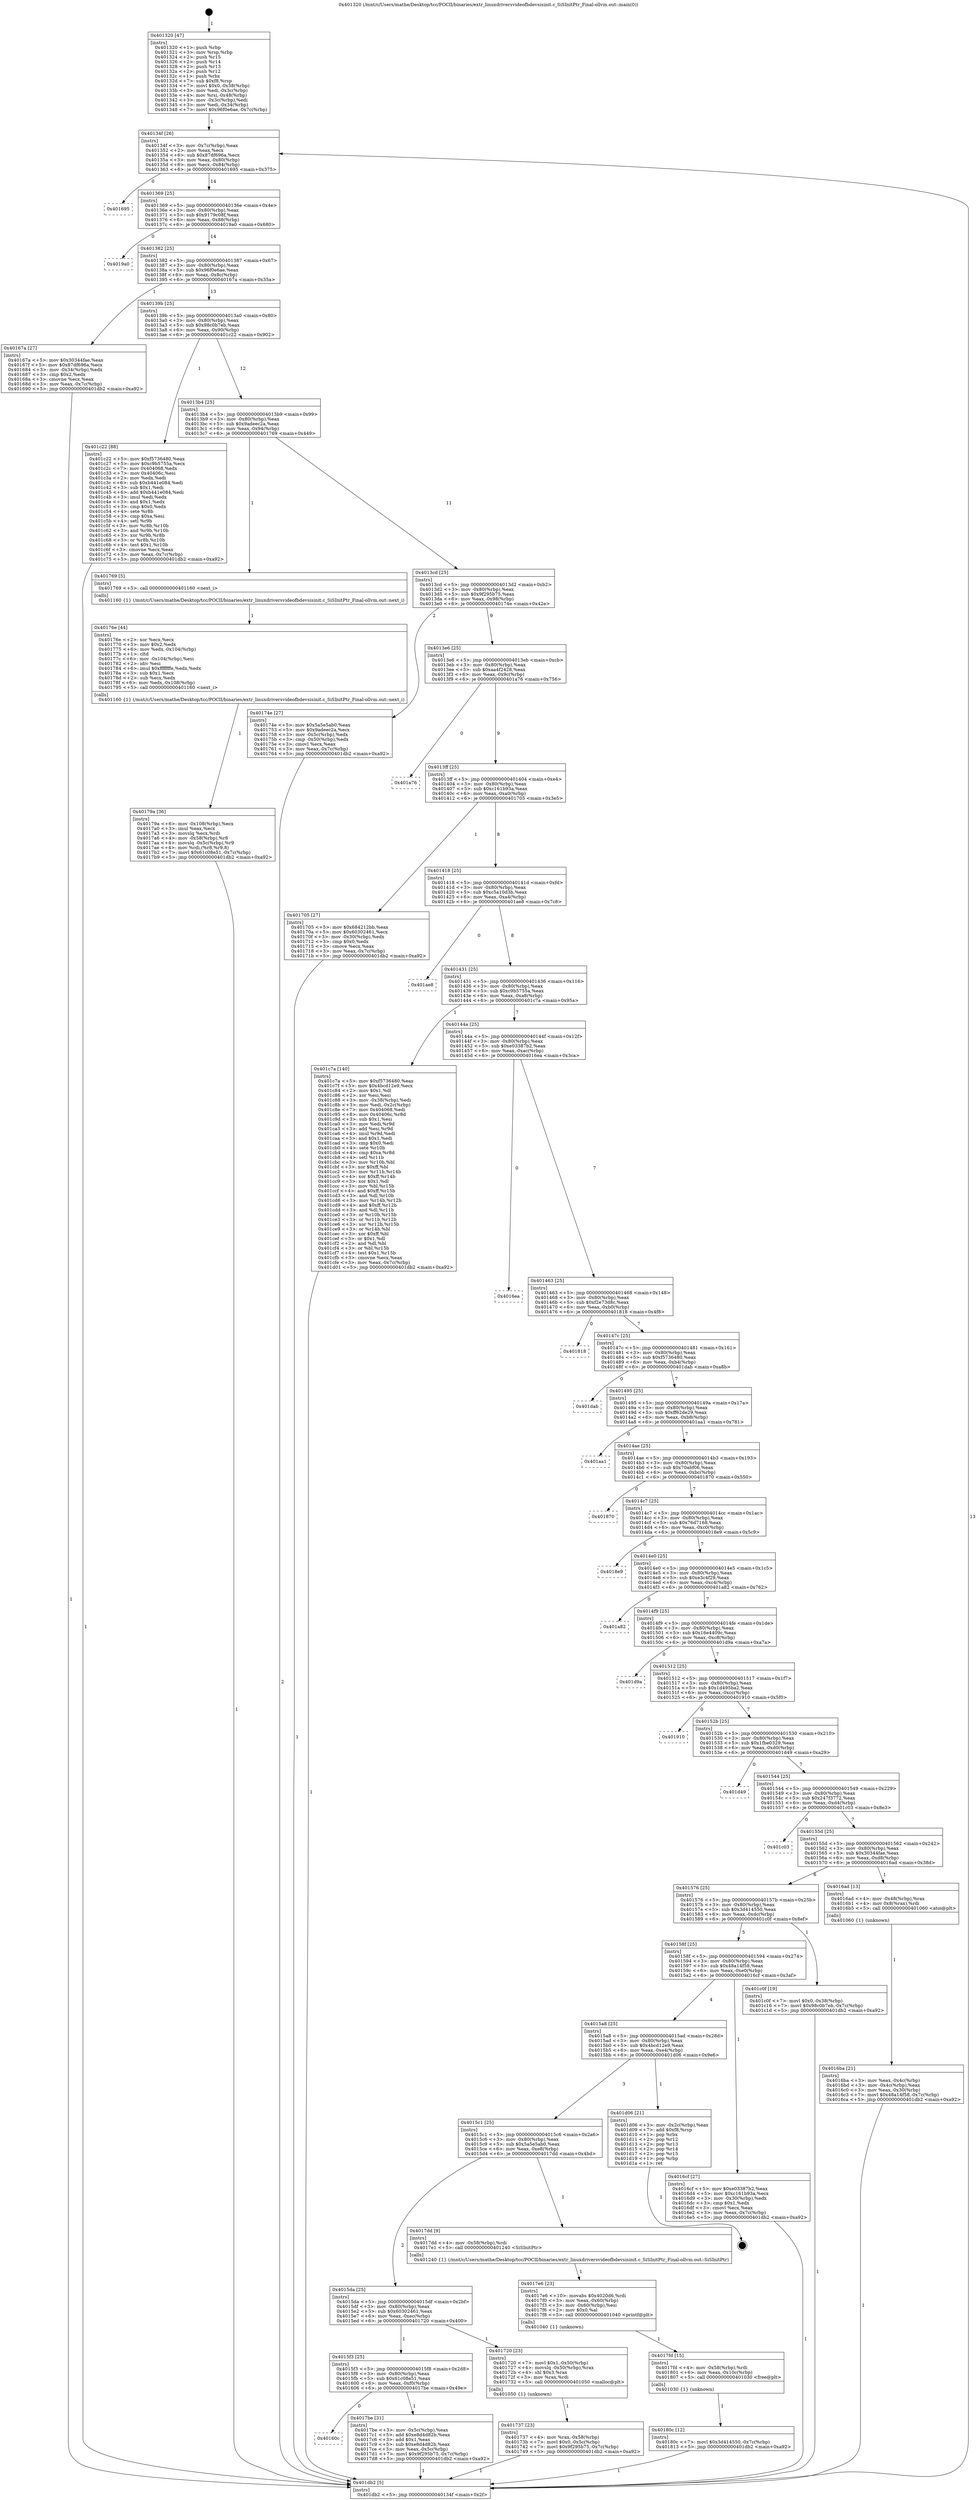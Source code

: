 digraph "0x401320" {
  label = "0x401320 (/mnt/c/Users/mathe/Desktop/tcc/POCII/binaries/extr_linuxdriversvideofbdevsisinit.c_SiSInitPtr_Final-ollvm.out::main(0))"
  labelloc = "t"
  node[shape=record]

  Entry [label="",width=0.3,height=0.3,shape=circle,fillcolor=black,style=filled]
  "0x40134f" [label="{
     0x40134f [26]\l
     | [instrs]\l
     &nbsp;&nbsp;0x40134f \<+3\>: mov -0x7c(%rbp),%eax\l
     &nbsp;&nbsp;0x401352 \<+2\>: mov %eax,%ecx\l
     &nbsp;&nbsp;0x401354 \<+6\>: sub $0x87df696a,%ecx\l
     &nbsp;&nbsp;0x40135a \<+3\>: mov %eax,-0x80(%rbp)\l
     &nbsp;&nbsp;0x40135d \<+6\>: mov %ecx,-0x84(%rbp)\l
     &nbsp;&nbsp;0x401363 \<+6\>: je 0000000000401695 \<main+0x375\>\l
  }"]
  "0x401695" [label="{
     0x401695\l
  }", style=dashed]
  "0x401369" [label="{
     0x401369 [25]\l
     | [instrs]\l
     &nbsp;&nbsp;0x401369 \<+5\>: jmp 000000000040136e \<main+0x4e\>\l
     &nbsp;&nbsp;0x40136e \<+3\>: mov -0x80(%rbp),%eax\l
     &nbsp;&nbsp;0x401371 \<+5\>: sub $0x9179c08f,%eax\l
     &nbsp;&nbsp;0x401376 \<+6\>: mov %eax,-0x88(%rbp)\l
     &nbsp;&nbsp;0x40137c \<+6\>: je 00000000004019a0 \<main+0x680\>\l
  }"]
  Exit [label="",width=0.3,height=0.3,shape=circle,fillcolor=black,style=filled,peripheries=2]
  "0x4019a0" [label="{
     0x4019a0\l
  }", style=dashed]
  "0x401382" [label="{
     0x401382 [25]\l
     | [instrs]\l
     &nbsp;&nbsp;0x401382 \<+5\>: jmp 0000000000401387 \<main+0x67\>\l
     &nbsp;&nbsp;0x401387 \<+3\>: mov -0x80(%rbp),%eax\l
     &nbsp;&nbsp;0x40138a \<+5\>: sub $0x96f0e6ae,%eax\l
     &nbsp;&nbsp;0x40138f \<+6\>: mov %eax,-0x8c(%rbp)\l
     &nbsp;&nbsp;0x401395 \<+6\>: je 000000000040167a \<main+0x35a\>\l
  }"]
  "0x40180c" [label="{
     0x40180c [12]\l
     | [instrs]\l
     &nbsp;&nbsp;0x40180c \<+7\>: movl $0x3d414550,-0x7c(%rbp)\l
     &nbsp;&nbsp;0x401813 \<+5\>: jmp 0000000000401db2 \<main+0xa92\>\l
  }"]
  "0x40167a" [label="{
     0x40167a [27]\l
     | [instrs]\l
     &nbsp;&nbsp;0x40167a \<+5\>: mov $0x30344fae,%eax\l
     &nbsp;&nbsp;0x40167f \<+5\>: mov $0x87df696a,%ecx\l
     &nbsp;&nbsp;0x401684 \<+3\>: mov -0x34(%rbp),%edx\l
     &nbsp;&nbsp;0x401687 \<+3\>: cmp $0x2,%edx\l
     &nbsp;&nbsp;0x40168a \<+3\>: cmovne %ecx,%eax\l
     &nbsp;&nbsp;0x40168d \<+3\>: mov %eax,-0x7c(%rbp)\l
     &nbsp;&nbsp;0x401690 \<+5\>: jmp 0000000000401db2 \<main+0xa92\>\l
  }"]
  "0x40139b" [label="{
     0x40139b [25]\l
     | [instrs]\l
     &nbsp;&nbsp;0x40139b \<+5\>: jmp 00000000004013a0 \<main+0x80\>\l
     &nbsp;&nbsp;0x4013a0 \<+3\>: mov -0x80(%rbp),%eax\l
     &nbsp;&nbsp;0x4013a3 \<+5\>: sub $0x98c0b7eb,%eax\l
     &nbsp;&nbsp;0x4013a8 \<+6\>: mov %eax,-0x90(%rbp)\l
     &nbsp;&nbsp;0x4013ae \<+6\>: je 0000000000401c22 \<main+0x902\>\l
  }"]
  "0x401db2" [label="{
     0x401db2 [5]\l
     | [instrs]\l
     &nbsp;&nbsp;0x401db2 \<+5\>: jmp 000000000040134f \<main+0x2f\>\l
  }"]
  "0x401320" [label="{
     0x401320 [47]\l
     | [instrs]\l
     &nbsp;&nbsp;0x401320 \<+1\>: push %rbp\l
     &nbsp;&nbsp;0x401321 \<+3\>: mov %rsp,%rbp\l
     &nbsp;&nbsp;0x401324 \<+2\>: push %r15\l
     &nbsp;&nbsp;0x401326 \<+2\>: push %r14\l
     &nbsp;&nbsp;0x401328 \<+2\>: push %r13\l
     &nbsp;&nbsp;0x40132a \<+2\>: push %r12\l
     &nbsp;&nbsp;0x40132c \<+1\>: push %rbx\l
     &nbsp;&nbsp;0x40132d \<+7\>: sub $0xf8,%rsp\l
     &nbsp;&nbsp;0x401334 \<+7\>: movl $0x0,-0x38(%rbp)\l
     &nbsp;&nbsp;0x40133b \<+3\>: mov %edi,-0x3c(%rbp)\l
     &nbsp;&nbsp;0x40133e \<+4\>: mov %rsi,-0x48(%rbp)\l
     &nbsp;&nbsp;0x401342 \<+3\>: mov -0x3c(%rbp),%edi\l
     &nbsp;&nbsp;0x401345 \<+3\>: mov %edi,-0x34(%rbp)\l
     &nbsp;&nbsp;0x401348 \<+7\>: movl $0x96f0e6ae,-0x7c(%rbp)\l
  }"]
  "0x4017fd" [label="{
     0x4017fd [15]\l
     | [instrs]\l
     &nbsp;&nbsp;0x4017fd \<+4\>: mov -0x58(%rbp),%rdi\l
     &nbsp;&nbsp;0x401801 \<+6\>: mov %eax,-0x10c(%rbp)\l
     &nbsp;&nbsp;0x401807 \<+5\>: call 0000000000401030 \<free@plt\>\l
     | [calls]\l
     &nbsp;&nbsp;0x401030 \{1\} (unknown)\l
  }"]
  "0x401c22" [label="{
     0x401c22 [88]\l
     | [instrs]\l
     &nbsp;&nbsp;0x401c22 \<+5\>: mov $0xf5736480,%eax\l
     &nbsp;&nbsp;0x401c27 \<+5\>: mov $0xc9b5755a,%ecx\l
     &nbsp;&nbsp;0x401c2c \<+7\>: mov 0x404068,%edx\l
     &nbsp;&nbsp;0x401c33 \<+7\>: mov 0x40406c,%esi\l
     &nbsp;&nbsp;0x401c3a \<+2\>: mov %edx,%edi\l
     &nbsp;&nbsp;0x401c3c \<+6\>: sub $0xb441e084,%edi\l
     &nbsp;&nbsp;0x401c42 \<+3\>: sub $0x1,%edi\l
     &nbsp;&nbsp;0x401c45 \<+6\>: add $0xb441e084,%edi\l
     &nbsp;&nbsp;0x401c4b \<+3\>: imul %edi,%edx\l
     &nbsp;&nbsp;0x401c4e \<+3\>: and $0x1,%edx\l
     &nbsp;&nbsp;0x401c51 \<+3\>: cmp $0x0,%edx\l
     &nbsp;&nbsp;0x401c54 \<+4\>: sete %r8b\l
     &nbsp;&nbsp;0x401c58 \<+3\>: cmp $0xa,%esi\l
     &nbsp;&nbsp;0x401c5b \<+4\>: setl %r9b\l
     &nbsp;&nbsp;0x401c5f \<+3\>: mov %r8b,%r10b\l
     &nbsp;&nbsp;0x401c62 \<+3\>: and %r9b,%r10b\l
     &nbsp;&nbsp;0x401c65 \<+3\>: xor %r9b,%r8b\l
     &nbsp;&nbsp;0x401c68 \<+3\>: or %r8b,%r10b\l
     &nbsp;&nbsp;0x401c6b \<+4\>: test $0x1,%r10b\l
     &nbsp;&nbsp;0x401c6f \<+3\>: cmovne %ecx,%eax\l
     &nbsp;&nbsp;0x401c72 \<+3\>: mov %eax,-0x7c(%rbp)\l
     &nbsp;&nbsp;0x401c75 \<+5\>: jmp 0000000000401db2 \<main+0xa92\>\l
  }"]
  "0x4013b4" [label="{
     0x4013b4 [25]\l
     | [instrs]\l
     &nbsp;&nbsp;0x4013b4 \<+5\>: jmp 00000000004013b9 \<main+0x99\>\l
     &nbsp;&nbsp;0x4013b9 \<+3\>: mov -0x80(%rbp),%eax\l
     &nbsp;&nbsp;0x4013bc \<+5\>: sub $0x9adeec2a,%eax\l
     &nbsp;&nbsp;0x4013c1 \<+6\>: mov %eax,-0x94(%rbp)\l
     &nbsp;&nbsp;0x4013c7 \<+6\>: je 0000000000401769 \<main+0x449\>\l
  }"]
  "0x4017e6" [label="{
     0x4017e6 [23]\l
     | [instrs]\l
     &nbsp;&nbsp;0x4017e6 \<+10\>: movabs $0x4020d6,%rdi\l
     &nbsp;&nbsp;0x4017f0 \<+3\>: mov %eax,-0x60(%rbp)\l
     &nbsp;&nbsp;0x4017f3 \<+3\>: mov -0x60(%rbp),%esi\l
     &nbsp;&nbsp;0x4017f6 \<+2\>: mov $0x0,%al\l
     &nbsp;&nbsp;0x4017f8 \<+5\>: call 0000000000401040 \<printf@plt\>\l
     | [calls]\l
     &nbsp;&nbsp;0x401040 \{1\} (unknown)\l
  }"]
  "0x401769" [label="{
     0x401769 [5]\l
     | [instrs]\l
     &nbsp;&nbsp;0x401769 \<+5\>: call 0000000000401160 \<next_i\>\l
     | [calls]\l
     &nbsp;&nbsp;0x401160 \{1\} (/mnt/c/Users/mathe/Desktop/tcc/POCII/binaries/extr_linuxdriversvideofbdevsisinit.c_SiSInitPtr_Final-ollvm.out::next_i)\l
  }"]
  "0x4013cd" [label="{
     0x4013cd [25]\l
     | [instrs]\l
     &nbsp;&nbsp;0x4013cd \<+5\>: jmp 00000000004013d2 \<main+0xb2\>\l
     &nbsp;&nbsp;0x4013d2 \<+3\>: mov -0x80(%rbp),%eax\l
     &nbsp;&nbsp;0x4013d5 \<+5\>: sub $0x9f295b75,%eax\l
     &nbsp;&nbsp;0x4013da \<+6\>: mov %eax,-0x98(%rbp)\l
     &nbsp;&nbsp;0x4013e0 \<+6\>: je 000000000040174e \<main+0x42e\>\l
  }"]
  "0x40160c" [label="{
     0x40160c\l
  }", style=dashed]
  "0x40174e" [label="{
     0x40174e [27]\l
     | [instrs]\l
     &nbsp;&nbsp;0x40174e \<+5\>: mov $0x5a5e5ab0,%eax\l
     &nbsp;&nbsp;0x401753 \<+5\>: mov $0x9adeec2a,%ecx\l
     &nbsp;&nbsp;0x401758 \<+3\>: mov -0x5c(%rbp),%edx\l
     &nbsp;&nbsp;0x40175b \<+3\>: cmp -0x50(%rbp),%edx\l
     &nbsp;&nbsp;0x40175e \<+3\>: cmovl %ecx,%eax\l
     &nbsp;&nbsp;0x401761 \<+3\>: mov %eax,-0x7c(%rbp)\l
     &nbsp;&nbsp;0x401764 \<+5\>: jmp 0000000000401db2 \<main+0xa92\>\l
  }"]
  "0x4013e6" [label="{
     0x4013e6 [25]\l
     | [instrs]\l
     &nbsp;&nbsp;0x4013e6 \<+5\>: jmp 00000000004013eb \<main+0xcb\>\l
     &nbsp;&nbsp;0x4013eb \<+3\>: mov -0x80(%rbp),%eax\l
     &nbsp;&nbsp;0x4013ee \<+5\>: sub $0xaa4f2428,%eax\l
     &nbsp;&nbsp;0x4013f3 \<+6\>: mov %eax,-0x9c(%rbp)\l
     &nbsp;&nbsp;0x4013f9 \<+6\>: je 0000000000401a76 \<main+0x756\>\l
  }"]
  "0x4017be" [label="{
     0x4017be [31]\l
     | [instrs]\l
     &nbsp;&nbsp;0x4017be \<+3\>: mov -0x5c(%rbp),%eax\l
     &nbsp;&nbsp;0x4017c1 \<+5\>: add $0xe8d4d82b,%eax\l
     &nbsp;&nbsp;0x4017c6 \<+3\>: add $0x1,%eax\l
     &nbsp;&nbsp;0x4017c9 \<+5\>: sub $0xe8d4d82b,%eax\l
     &nbsp;&nbsp;0x4017ce \<+3\>: mov %eax,-0x5c(%rbp)\l
     &nbsp;&nbsp;0x4017d1 \<+7\>: movl $0x9f295b75,-0x7c(%rbp)\l
     &nbsp;&nbsp;0x4017d8 \<+5\>: jmp 0000000000401db2 \<main+0xa92\>\l
  }"]
  "0x401a76" [label="{
     0x401a76\l
  }", style=dashed]
  "0x4013ff" [label="{
     0x4013ff [25]\l
     | [instrs]\l
     &nbsp;&nbsp;0x4013ff \<+5\>: jmp 0000000000401404 \<main+0xe4\>\l
     &nbsp;&nbsp;0x401404 \<+3\>: mov -0x80(%rbp),%eax\l
     &nbsp;&nbsp;0x401407 \<+5\>: sub $0xc161b93a,%eax\l
     &nbsp;&nbsp;0x40140c \<+6\>: mov %eax,-0xa0(%rbp)\l
     &nbsp;&nbsp;0x401412 \<+6\>: je 0000000000401705 \<main+0x3e5\>\l
  }"]
  "0x40179a" [label="{
     0x40179a [36]\l
     | [instrs]\l
     &nbsp;&nbsp;0x40179a \<+6\>: mov -0x108(%rbp),%ecx\l
     &nbsp;&nbsp;0x4017a0 \<+3\>: imul %eax,%ecx\l
     &nbsp;&nbsp;0x4017a3 \<+3\>: movslq %ecx,%rdi\l
     &nbsp;&nbsp;0x4017a6 \<+4\>: mov -0x58(%rbp),%r8\l
     &nbsp;&nbsp;0x4017aa \<+4\>: movslq -0x5c(%rbp),%r9\l
     &nbsp;&nbsp;0x4017ae \<+4\>: mov %rdi,(%r8,%r9,8)\l
     &nbsp;&nbsp;0x4017b2 \<+7\>: movl $0x61c08e51,-0x7c(%rbp)\l
     &nbsp;&nbsp;0x4017b9 \<+5\>: jmp 0000000000401db2 \<main+0xa92\>\l
  }"]
  "0x401705" [label="{
     0x401705 [27]\l
     | [instrs]\l
     &nbsp;&nbsp;0x401705 \<+5\>: mov $0x684212bb,%eax\l
     &nbsp;&nbsp;0x40170a \<+5\>: mov $0x60302461,%ecx\l
     &nbsp;&nbsp;0x40170f \<+3\>: mov -0x30(%rbp),%edx\l
     &nbsp;&nbsp;0x401712 \<+3\>: cmp $0x0,%edx\l
     &nbsp;&nbsp;0x401715 \<+3\>: cmove %ecx,%eax\l
     &nbsp;&nbsp;0x401718 \<+3\>: mov %eax,-0x7c(%rbp)\l
     &nbsp;&nbsp;0x40171b \<+5\>: jmp 0000000000401db2 \<main+0xa92\>\l
  }"]
  "0x401418" [label="{
     0x401418 [25]\l
     | [instrs]\l
     &nbsp;&nbsp;0x401418 \<+5\>: jmp 000000000040141d \<main+0xfd\>\l
     &nbsp;&nbsp;0x40141d \<+3\>: mov -0x80(%rbp),%eax\l
     &nbsp;&nbsp;0x401420 \<+5\>: sub $0xc5a10d3b,%eax\l
     &nbsp;&nbsp;0x401425 \<+6\>: mov %eax,-0xa4(%rbp)\l
     &nbsp;&nbsp;0x40142b \<+6\>: je 0000000000401ae8 \<main+0x7c8\>\l
  }"]
  "0x40176e" [label="{
     0x40176e [44]\l
     | [instrs]\l
     &nbsp;&nbsp;0x40176e \<+2\>: xor %ecx,%ecx\l
     &nbsp;&nbsp;0x401770 \<+5\>: mov $0x2,%edx\l
     &nbsp;&nbsp;0x401775 \<+6\>: mov %edx,-0x104(%rbp)\l
     &nbsp;&nbsp;0x40177b \<+1\>: cltd\l
     &nbsp;&nbsp;0x40177c \<+6\>: mov -0x104(%rbp),%esi\l
     &nbsp;&nbsp;0x401782 \<+2\>: idiv %esi\l
     &nbsp;&nbsp;0x401784 \<+6\>: imul $0xfffffffe,%edx,%edx\l
     &nbsp;&nbsp;0x40178a \<+3\>: sub $0x1,%ecx\l
     &nbsp;&nbsp;0x40178d \<+2\>: sub %ecx,%edx\l
     &nbsp;&nbsp;0x40178f \<+6\>: mov %edx,-0x108(%rbp)\l
     &nbsp;&nbsp;0x401795 \<+5\>: call 0000000000401160 \<next_i\>\l
     | [calls]\l
     &nbsp;&nbsp;0x401160 \{1\} (/mnt/c/Users/mathe/Desktop/tcc/POCII/binaries/extr_linuxdriversvideofbdevsisinit.c_SiSInitPtr_Final-ollvm.out::next_i)\l
  }"]
  "0x401ae8" [label="{
     0x401ae8\l
  }", style=dashed]
  "0x401431" [label="{
     0x401431 [25]\l
     | [instrs]\l
     &nbsp;&nbsp;0x401431 \<+5\>: jmp 0000000000401436 \<main+0x116\>\l
     &nbsp;&nbsp;0x401436 \<+3\>: mov -0x80(%rbp),%eax\l
     &nbsp;&nbsp;0x401439 \<+5\>: sub $0xc9b5755a,%eax\l
     &nbsp;&nbsp;0x40143e \<+6\>: mov %eax,-0xa8(%rbp)\l
     &nbsp;&nbsp;0x401444 \<+6\>: je 0000000000401c7a \<main+0x95a\>\l
  }"]
  "0x401737" [label="{
     0x401737 [23]\l
     | [instrs]\l
     &nbsp;&nbsp;0x401737 \<+4\>: mov %rax,-0x58(%rbp)\l
     &nbsp;&nbsp;0x40173b \<+7\>: movl $0x0,-0x5c(%rbp)\l
     &nbsp;&nbsp;0x401742 \<+7\>: movl $0x9f295b75,-0x7c(%rbp)\l
     &nbsp;&nbsp;0x401749 \<+5\>: jmp 0000000000401db2 \<main+0xa92\>\l
  }"]
  "0x401c7a" [label="{
     0x401c7a [140]\l
     | [instrs]\l
     &nbsp;&nbsp;0x401c7a \<+5\>: mov $0xf5736480,%eax\l
     &nbsp;&nbsp;0x401c7f \<+5\>: mov $0x4bcd12e9,%ecx\l
     &nbsp;&nbsp;0x401c84 \<+2\>: mov $0x1,%dl\l
     &nbsp;&nbsp;0x401c86 \<+2\>: xor %esi,%esi\l
     &nbsp;&nbsp;0x401c88 \<+3\>: mov -0x38(%rbp),%edi\l
     &nbsp;&nbsp;0x401c8b \<+3\>: mov %edi,-0x2c(%rbp)\l
     &nbsp;&nbsp;0x401c8e \<+7\>: mov 0x404068,%edi\l
     &nbsp;&nbsp;0x401c95 \<+8\>: mov 0x40406c,%r8d\l
     &nbsp;&nbsp;0x401c9d \<+3\>: sub $0x1,%esi\l
     &nbsp;&nbsp;0x401ca0 \<+3\>: mov %edi,%r9d\l
     &nbsp;&nbsp;0x401ca3 \<+3\>: add %esi,%r9d\l
     &nbsp;&nbsp;0x401ca6 \<+4\>: imul %r9d,%edi\l
     &nbsp;&nbsp;0x401caa \<+3\>: and $0x1,%edi\l
     &nbsp;&nbsp;0x401cad \<+3\>: cmp $0x0,%edi\l
     &nbsp;&nbsp;0x401cb0 \<+4\>: sete %r10b\l
     &nbsp;&nbsp;0x401cb4 \<+4\>: cmp $0xa,%r8d\l
     &nbsp;&nbsp;0x401cb8 \<+4\>: setl %r11b\l
     &nbsp;&nbsp;0x401cbc \<+3\>: mov %r10b,%bl\l
     &nbsp;&nbsp;0x401cbf \<+3\>: xor $0xff,%bl\l
     &nbsp;&nbsp;0x401cc2 \<+3\>: mov %r11b,%r14b\l
     &nbsp;&nbsp;0x401cc5 \<+4\>: xor $0xff,%r14b\l
     &nbsp;&nbsp;0x401cc9 \<+3\>: xor $0x1,%dl\l
     &nbsp;&nbsp;0x401ccc \<+3\>: mov %bl,%r15b\l
     &nbsp;&nbsp;0x401ccf \<+4\>: and $0xff,%r15b\l
     &nbsp;&nbsp;0x401cd3 \<+3\>: and %dl,%r10b\l
     &nbsp;&nbsp;0x401cd6 \<+3\>: mov %r14b,%r12b\l
     &nbsp;&nbsp;0x401cd9 \<+4\>: and $0xff,%r12b\l
     &nbsp;&nbsp;0x401cdd \<+3\>: and %dl,%r11b\l
     &nbsp;&nbsp;0x401ce0 \<+3\>: or %r10b,%r15b\l
     &nbsp;&nbsp;0x401ce3 \<+3\>: or %r11b,%r12b\l
     &nbsp;&nbsp;0x401ce6 \<+3\>: xor %r12b,%r15b\l
     &nbsp;&nbsp;0x401ce9 \<+3\>: or %r14b,%bl\l
     &nbsp;&nbsp;0x401cec \<+3\>: xor $0xff,%bl\l
     &nbsp;&nbsp;0x401cef \<+3\>: or $0x1,%dl\l
     &nbsp;&nbsp;0x401cf2 \<+2\>: and %dl,%bl\l
     &nbsp;&nbsp;0x401cf4 \<+3\>: or %bl,%r15b\l
     &nbsp;&nbsp;0x401cf7 \<+4\>: test $0x1,%r15b\l
     &nbsp;&nbsp;0x401cfb \<+3\>: cmovne %ecx,%eax\l
     &nbsp;&nbsp;0x401cfe \<+3\>: mov %eax,-0x7c(%rbp)\l
     &nbsp;&nbsp;0x401d01 \<+5\>: jmp 0000000000401db2 \<main+0xa92\>\l
  }"]
  "0x40144a" [label="{
     0x40144a [25]\l
     | [instrs]\l
     &nbsp;&nbsp;0x40144a \<+5\>: jmp 000000000040144f \<main+0x12f\>\l
     &nbsp;&nbsp;0x40144f \<+3\>: mov -0x80(%rbp),%eax\l
     &nbsp;&nbsp;0x401452 \<+5\>: sub $0xe03387b2,%eax\l
     &nbsp;&nbsp;0x401457 \<+6\>: mov %eax,-0xac(%rbp)\l
     &nbsp;&nbsp;0x40145d \<+6\>: je 00000000004016ea \<main+0x3ca\>\l
  }"]
  "0x4015f3" [label="{
     0x4015f3 [25]\l
     | [instrs]\l
     &nbsp;&nbsp;0x4015f3 \<+5\>: jmp 00000000004015f8 \<main+0x2d8\>\l
     &nbsp;&nbsp;0x4015f8 \<+3\>: mov -0x80(%rbp),%eax\l
     &nbsp;&nbsp;0x4015fb \<+5\>: sub $0x61c08e51,%eax\l
     &nbsp;&nbsp;0x401600 \<+6\>: mov %eax,-0xf0(%rbp)\l
     &nbsp;&nbsp;0x401606 \<+6\>: je 00000000004017be \<main+0x49e\>\l
  }"]
  "0x4016ea" [label="{
     0x4016ea\l
  }", style=dashed]
  "0x401463" [label="{
     0x401463 [25]\l
     | [instrs]\l
     &nbsp;&nbsp;0x401463 \<+5\>: jmp 0000000000401468 \<main+0x148\>\l
     &nbsp;&nbsp;0x401468 \<+3\>: mov -0x80(%rbp),%eax\l
     &nbsp;&nbsp;0x40146b \<+5\>: sub $0xf2e73d8c,%eax\l
     &nbsp;&nbsp;0x401470 \<+6\>: mov %eax,-0xb0(%rbp)\l
     &nbsp;&nbsp;0x401476 \<+6\>: je 0000000000401818 \<main+0x4f8\>\l
  }"]
  "0x401720" [label="{
     0x401720 [23]\l
     | [instrs]\l
     &nbsp;&nbsp;0x401720 \<+7\>: movl $0x1,-0x50(%rbp)\l
     &nbsp;&nbsp;0x401727 \<+4\>: movslq -0x50(%rbp),%rax\l
     &nbsp;&nbsp;0x40172b \<+4\>: shl $0x3,%rax\l
     &nbsp;&nbsp;0x40172f \<+3\>: mov %rax,%rdi\l
     &nbsp;&nbsp;0x401732 \<+5\>: call 0000000000401050 \<malloc@plt\>\l
     | [calls]\l
     &nbsp;&nbsp;0x401050 \{1\} (unknown)\l
  }"]
  "0x401818" [label="{
     0x401818\l
  }", style=dashed]
  "0x40147c" [label="{
     0x40147c [25]\l
     | [instrs]\l
     &nbsp;&nbsp;0x40147c \<+5\>: jmp 0000000000401481 \<main+0x161\>\l
     &nbsp;&nbsp;0x401481 \<+3\>: mov -0x80(%rbp),%eax\l
     &nbsp;&nbsp;0x401484 \<+5\>: sub $0xf5736480,%eax\l
     &nbsp;&nbsp;0x401489 \<+6\>: mov %eax,-0xb4(%rbp)\l
     &nbsp;&nbsp;0x40148f \<+6\>: je 0000000000401dab \<main+0xa8b\>\l
  }"]
  "0x4015da" [label="{
     0x4015da [25]\l
     | [instrs]\l
     &nbsp;&nbsp;0x4015da \<+5\>: jmp 00000000004015df \<main+0x2bf\>\l
     &nbsp;&nbsp;0x4015df \<+3\>: mov -0x80(%rbp),%eax\l
     &nbsp;&nbsp;0x4015e2 \<+5\>: sub $0x60302461,%eax\l
     &nbsp;&nbsp;0x4015e7 \<+6\>: mov %eax,-0xec(%rbp)\l
     &nbsp;&nbsp;0x4015ed \<+6\>: je 0000000000401720 \<main+0x400\>\l
  }"]
  "0x401dab" [label="{
     0x401dab\l
  }", style=dashed]
  "0x401495" [label="{
     0x401495 [25]\l
     | [instrs]\l
     &nbsp;&nbsp;0x401495 \<+5\>: jmp 000000000040149a \<main+0x17a\>\l
     &nbsp;&nbsp;0x40149a \<+3\>: mov -0x80(%rbp),%eax\l
     &nbsp;&nbsp;0x40149d \<+5\>: sub $0xff62de29,%eax\l
     &nbsp;&nbsp;0x4014a2 \<+6\>: mov %eax,-0xb8(%rbp)\l
     &nbsp;&nbsp;0x4014a8 \<+6\>: je 0000000000401aa1 \<main+0x781\>\l
  }"]
  "0x4017dd" [label="{
     0x4017dd [9]\l
     | [instrs]\l
     &nbsp;&nbsp;0x4017dd \<+4\>: mov -0x58(%rbp),%rdi\l
     &nbsp;&nbsp;0x4017e1 \<+5\>: call 0000000000401240 \<SiSInitPtr\>\l
     | [calls]\l
     &nbsp;&nbsp;0x401240 \{1\} (/mnt/c/Users/mathe/Desktop/tcc/POCII/binaries/extr_linuxdriversvideofbdevsisinit.c_SiSInitPtr_Final-ollvm.out::SiSInitPtr)\l
  }"]
  "0x401aa1" [label="{
     0x401aa1\l
  }", style=dashed]
  "0x4014ae" [label="{
     0x4014ae [25]\l
     | [instrs]\l
     &nbsp;&nbsp;0x4014ae \<+5\>: jmp 00000000004014b3 \<main+0x193\>\l
     &nbsp;&nbsp;0x4014b3 \<+3\>: mov -0x80(%rbp),%eax\l
     &nbsp;&nbsp;0x4014b6 \<+5\>: sub $0x70abf06,%eax\l
     &nbsp;&nbsp;0x4014bb \<+6\>: mov %eax,-0xbc(%rbp)\l
     &nbsp;&nbsp;0x4014c1 \<+6\>: je 0000000000401870 \<main+0x550\>\l
  }"]
  "0x4015c1" [label="{
     0x4015c1 [25]\l
     | [instrs]\l
     &nbsp;&nbsp;0x4015c1 \<+5\>: jmp 00000000004015c6 \<main+0x2a6\>\l
     &nbsp;&nbsp;0x4015c6 \<+3\>: mov -0x80(%rbp),%eax\l
     &nbsp;&nbsp;0x4015c9 \<+5\>: sub $0x5a5e5ab0,%eax\l
     &nbsp;&nbsp;0x4015ce \<+6\>: mov %eax,-0xe8(%rbp)\l
     &nbsp;&nbsp;0x4015d4 \<+6\>: je 00000000004017dd \<main+0x4bd\>\l
  }"]
  "0x401870" [label="{
     0x401870\l
  }", style=dashed]
  "0x4014c7" [label="{
     0x4014c7 [25]\l
     | [instrs]\l
     &nbsp;&nbsp;0x4014c7 \<+5\>: jmp 00000000004014cc \<main+0x1ac\>\l
     &nbsp;&nbsp;0x4014cc \<+3\>: mov -0x80(%rbp),%eax\l
     &nbsp;&nbsp;0x4014cf \<+5\>: sub $0x76d7168,%eax\l
     &nbsp;&nbsp;0x4014d4 \<+6\>: mov %eax,-0xc0(%rbp)\l
     &nbsp;&nbsp;0x4014da \<+6\>: je 00000000004018e9 \<main+0x5c9\>\l
  }"]
  "0x401d06" [label="{
     0x401d06 [21]\l
     | [instrs]\l
     &nbsp;&nbsp;0x401d06 \<+3\>: mov -0x2c(%rbp),%eax\l
     &nbsp;&nbsp;0x401d09 \<+7\>: add $0xf8,%rsp\l
     &nbsp;&nbsp;0x401d10 \<+1\>: pop %rbx\l
     &nbsp;&nbsp;0x401d11 \<+2\>: pop %r12\l
     &nbsp;&nbsp;0x401d13 \<+2\>: pop %r13\l
     &nbsp;&nbsp;0x401d15 \<+2\>: pop %r14\l
     &nbsp;&nbsp;0x401d17 \<+2\>: pop %r15\l
     &nbsp;&nbsp;0x401d19 \<+1\>: pop %rbp\l
     &nbsp;&nbsp;0x401d1a \<+1\>: ret\l
  }"]
  "0x4018e9" [label="{
     0x4018e9\l
  }", style=dashed]
  "0x4014e0" [label="{
     0x4014e0 [25]\l
     | [instrs]\l
     &nbsp;&nbsp;0x4014e0 \<+5\>: jmp 00000000004014e5 \<main+0x1c5\>\l
     &nbsp;&nbsp;0x4014e5 \<+3\>: mov -0x80(%rbp),%eax\l
     &nbsp;&nbsp;0x4014e8 \<+5\>: sub $0xe3c4f29,%eax\l
     &nbsp;&nbsp;0x4014ed \<+6\>: mov %eax,-0xc4(%rbp)\l
     &nbsp;&nbsp;0x4014f3 \<+6\>: je 0000000000401a82 \<main+0x762\>\l
  }"]
  "0x4015a8" [label="{
     0x4015a8 [25]\l
     | [instrs]\l
     &nbsp;&nbsp;0x4015a8 \<+5\>: jmp 00000000004015ad \<main+0x28d\>\l
     &nbsp;&nbsp;0x4015ad \<+3\>: mov -0x80(%rbp),%eax\l
     &nbsp;&nbsp;0x4015b0 \<+5\>: sub $0x4bcd12e9,%eax\l
     &nbsp;&nbsp;0x4015b5 \<+6\>: mov %eax,-0xe4(%rbp)\l
     &nbsp;&nbsp;0x4015bb \<+6\>: je 0000000000401d06 \<main+0x9e6\>\l
  }"]
  "0x401a82" [label="{
     0x401a82\l
  }", style=dashed]
  "0x4014f9" [label="{
     0x4014f9 [25]\l
     | [instrs]\l
     &nbsp;&nbsp;0x4014f9 \<+5\>: jmp 00000000004014fe \<main+0x1de\>\l
     &nbsp;&nbsp;0x4014fe \<+3\>: mov -0x80(%rbp),%eax\l
     &nbsp;&nbsp;0x401501 \<+5\>: sub $0x16e4409c,%eax\l
     &nbsp;&nbsp;0x401506 \<+6\>: mov %eax,-0xc8(%rbp)\l
     &nbsp;&nbsp;0x40150c \<+6\>: je 0000000000401d9a \<main+0xa7a\>\l
  }"]
  "0x4016cf" [label="{
     0x4016cf [27]\l
     | [instrs]\l
     &nbsp;&nbsp;0x4016cf \<+5\>: mov $0xe03387b2,%eax\l
     &nbsp;&nbsp;0x4016d4 \<+5\>: mov $0xc161b93a,%ecx\l
     &nbsp;&nbsp;0x4016d9 \<+3\>: mov -0x30(%rbp),%edx\l
     &nbsp;&nbsp;0x4016dc \<+3\>: cmp $0x1,%edx\l
     &nbsp;&nbsp;0x4016df \<+3\>: cmovl %ecx,%eax\l
     &nbsp;&nbsp;0x4016e2 \<+3\>: mov %eax,-0x7c(%rbp)\l
     &nbsp;&nbsp;0x4016e5 \<+5\>: jmp 0000000000401db2 \<main+0xa92\>\l
  }"]
  "0x401d9a" [label="{
     0x401d9a\l
  }", style=dashed]
  "0x401512" [label="{
     0x401512 [25]\l
     | [instrs]\l
     &nbsp;&nbsp;0x401512 \<+5\>: jmp 0000000000401517 \<main+0x1f7\>\l
     &nbsp;&nbsp;0x401517 \<+3\>: mov -0x80(%rbp),%eax\l
     &nbsp;&nbsp;0x40151a \<+5\>: sub $0x1d495ba2,%eax\l
     &nbsp;&nbsp;0x40151f \<+6\>: mov %eax,-0xcc(%rbp)\l
     &nbsp;&nbsp;0x401525 \<+6\>: je 0000000000401910 \<main+0x5f0\>\l
  }"]
  "0x40158f" [label="{
     0x40158f [25]\l
     | [instrs]\l
     &nbsp;&nbsp;0x40158f \<+5\>: jmp 0000000000401594 \<main+0x274\>\l
     &nbsp;&nbsp;0x401594 \<+3\>: mov -0x80(%rbp),%eax\l
     &nbsp;&nbsp;0x401597 \<+5\>: sub $0x48a14f58,%eax\l
     &nbsp;&nbsp;0x40159c \<+6\>: mov %eax,-0xe0(%rbp)\l
     &nbsp;&nbsp;0x4015a2 \<+6\>: je 00000000004016cf \<main+0x3af\>\l
  }"]
  "0x401910" [label="{
     0x401910\l
  }", style=dashed]
  "0x40152b" [label="{
     0x40152b [25]\l
     | [instrs]\l
     &nbsp;&nbsp;0x40152b \<+5\>: jmp 0000000000401530 \<main+0x210\>\l
     &nbsp;&nbsp;0x401530 \<+3\>: mov -0x80(%rbp),%eax\l
     &nbsp;&nbsp;0x401533 \<+5\>: sub $0x1fbe0329,%eax\l
     &nbsp;&nbsp;0x401538 \<+6\>: mov %eax,-0xd0(%rbp)\l
     &nbsp;&nbsp;0x40153e \<+6\>: je 0000000000401d49 \<main+0xa29\>\l
  }"]
  "0x401c0f" [label="{
     0x401c0f [19]\l
     | [instrs]\l
     &nbsp;&nbsp;0x401c0f \<+7\>: movl $0x0,-0x38(%rbp)\l
     &nbsp;&nbsp;0x401c16 \<+7\>: movl $0x98c0b7eb,-0x7c(%rbp)\l
     &nbsp;&nbsp;0x401c1d \<+5\>: jmp 0000000000401db2 \<main+0xa92\>\l
  }"]
  "0x401d49" [label="{
     0x401d49\l
  }", style=dashed]
  "0x401544" [label="{
     0x401544 [25]\l
     | [instrs]\l
     &nbsp;&nbsp;0x401544 \<+5\>: jmp 0000000000401549 \<main+0x229\>\l
     &nbsp;&nbsp;0x401549 \<+3\>: mov -0x80(%rbp),%eax\l
     &nbsp;&nbsp;0x40154c \<+5\>: sub $0x247f3772,%eax\l
     &nbsp;&nbsp;0x401551 \<+6\>: mov %eax,-0xd4(%rbp)\l
     &nbsp;&nbsp;0x401557 \<+6\>: je 0000000000401c03 \<main+0x8e3\>\l
  }"]
  "0x4016ba" [label="{
     0x4016ba [21]\l
     | [instrs]\l
     &nbsp;&nbsp;0x4016ba \<+3\>: mov %eax,-0x4c(%rbp)\l
     &nbsp;&nbsp;0x4016bd \<+3\>: mov -0x4c(%rbp),%eax\l
     &nbsp;&nbsp;0x4016c0 \<+3\>: mov %eax,-0x30(%rbp)\l
     &nbsp;&nbsp;0x4016c3 \<+7\>: movl $0x48a14f58,-0x7c(%rbp)\l
     &nbsp;&nbsp;0x4016ca \<+5\>: jmp 0000000000401db2 \<main+0xa92\>\l
  }"]
  "0x401c03" [label="{
     0x401c03\l
  }", style=dashed]
  "0x40155d" [label="{
     0x40155d [25]\l
     | [instrs]\l
     &nbsp;&nbsp;0x40155d \<+5\>: jmp 0000000000401562 \<main+0x242\>\l
     &nbsp;&nbsp;0x401562 \<+3\>: mov -0x80(%rbp),%eax\l
     &nbsp;&nbsp;0x401565 \<+5\>: sub $0x30344fae,%eax\l
     &nbsp;&nbsp;0x40156a \<+6\>: mov %eax,-0xd8(%rbp)\l
     &nbsp;&nbsp;0x401570 \<+6\>: je 00000000004016ad \<main+0x38d\>\l
  }"]
  "0x401576" [label="{
     0x401576 [25]\l
     | [instrs]\l
     &nbsp;&nbsp;0x401576 \<+5\>: jmp 000000000040157b \<main+0x25b\>\l
     &nbsp;&nbsp;0x40157b \<+3\>: mov -0x80(%rbp),%eax\l
     &nbsp;&nbsp;0x40157e \<+5\>: sub $0x3d414550,%eax\l
     &nbsp;&nbsp;0x401583 \<+6\>: mov %eax,-0xdc(%rbp)\l
     &nbsp;&nbsp;0x401589 \<+6\>: je 0000000000401c0f \<main+0x8ef\>\l
  }"]
  "0x4016ad" [label="{
     0x4016ad [13]\l
     | [instrs]\l
     &nbsp;&nbsp;0x4016ad \<+4\>: mov -0x48(%rbp),%rax\l
     &nbsp;&nbsp;0x4016b1 \<+4\>: mov 0x8(%rax),%rdi\l
     &nbsp;&nbsp;0x4016b5 \<+5\>: call 0000000000401060 \<atoi@plt\>\l
     | [calls]\l
     &nbsp;&nbsp;0x401060 \{1\} (unknown)\l
  }"]
  Entry -> "0x401320" [label=" 1"]
  "0x40134f" -> "0x401695" [label=" 0"]
  "0x40134f" -> "0x401369" [label=" 14"]
  "0x401d06" -> Exit [label=" 1"]
  "0x401369" -> "0x4019a0" [label=" 0"]
  "0x401369" -> "0x401382" [label=" 14"]
  "0x401c7a" -> "0x401db2" [label=" 1"]
  "0x401382" -> "0x40167a" [label=" 1"]
  "0x401382" -> "0x40139b" [label=" 13"]
  "0x40167a" -> "0x401db2" [label=" 1"]
  "0x401320" -> "0x40134f" [label=" 1"]
  "0x401db2" -> "0x40134f" [label=" 13"]
  "0x401c22" -> "0x401db2" [label=" 1"]
  "0x40139b" -> "0x401c22" [label=" 1"]
  "0x40139b" -> "0x4013b4" [label=" 12"]
  "0x401c0f" -> "0x401db2" [label=" 1"]
  "0x4013b4" -> "0x401769" [label=" 1"]
  "0x4013b4" -> "0x4013cd" [label=" 11"]
  "0x40180c" -> "0x401db2" [label=" 1"]
  "0x4013cd" -> "0x40174e" [label=" 2"]
  "0x4013cd" -> "0x4013e6" [label=" 9"]
  "0x4017fd" -> "0x40180c" [label=" 1"]
  "0x4013e6" -> "0x401a76" [label=" 0"]
  "0x4013e6" -> "0x4013ff" [label=" 9"]
  "0x4017e6" -> "0x4017fd" [label=" 1"]
  "0x4013ff" -> "0x401705" [label=" 1"]
  "0x4013ff" -> "0x401418" [label=" 8"]
  "0x4017be" -> "0x401db2" [label=" 1"]
  "0x401418" -> "0x401ae8" [label=" 0"]
  "0x401418" -> "0x401431" [label=" 8"]
  "0x4015f3" -> "0x40160c" [label=" 0"]
  "0x401431" -> "0x401c7a" [label=" 1"]
  "0x401431" -> "0x40144a" [label=" 7"]
  "0x4015f3" -> "0x4017be" [label=" 1"]
  "0x40144a" -> "0x4016ea" [label=" 0"]
  "0x40144a" -> "0x401463" [label=" 7"]
  "0x4017dd" -> "0x4017e6" [label=" 1"]
  "0x401463" -> "0x401818" [label=" 0"]
  "0x401463" -> "0x40147c" [label=" 7"]
  "0x40179a" -> "0x401db2" [label=" 1"]
  "0x40147c" -> "0x401dab" [label=" 0"]
  "0x40147c" -> "0x401495" [label=" 7"]
  "0x401769" -> "0x40176e" [label=" 1"]
  "0x401495" -> "0x401aa1" [label=" 0"]
  "0x401495" -> "0x4014ae" [label=" 7"]
  "0x40174e" -> "0x401db2" [label=" 2"]
  "0x4014ae" -> "0x401870" [label=" 0"]
  "0x4014ae" -> "0x4014c7" [label=" 7"]
  "0x401720" -> "0x401737" [label=" 1"]
  "0x4014c7" -> "0x4018e9" [label=" 0"]
  "0x4014c7" -> "0x4014e0" [label=" 7"]
  "0x4015da" -> "0x4015f3" [label=" 1"]
  "0x4014e0" -> "0x401a82" [label=" 0"]
  "0x4014e0" -> "0x4014f9" [label=" 7"]
  "0x40176e" -> "0x40179a" [label=" 1"]
  "0x4014f9" -> "0x401d9a" [label=" 0"]
  "0x4014f9" -> "0x401512" [label=" 7"]
  "0x4015c1" -> "0x4015da" [label=" 2"]
  "0x401512" -> "0x401910" [label=" 0"]
  "0x401512" -> "0x40152b" [label=" 7"]
  "0x401737" -> "0x401db2" [label=" 1"]
  "0x40152b" -> "0x401d49" [label=" 0"]
  "0x40152b" -> "0x401544" [label=" 7"]
  "0x4015a8" -> "0x4015c1" [label=" 3"]
  "0x401544" -> "0x401c03" [label=" 0"]
  "0x401544" -> "0x40155d" [label=" 7"]
  "0x4015da" -> "0x401720" [label=" 1"]
  "0x40155d" -> "0x4016ad" [label=" 1"]
  "0x40155d" -> "0x401576" [label=" 6"]
  "0x4016ad" -> "0x4016ba" [label=" 1"]
  "0x4016ba" -> "0x401db2" [label=" 1"]
  "0x4015a8" -> "0x401d06" [label=" 1"]
  "0x401576" -> "0x401c0f" [label=" 1"]
  "0x401576" -> "0x40158f" [label=" 5"]
  "0x4015c1" -> "0x4017dd" [label=" 1"]
  "0x40158f" -> "0x4016cf" [label=" 1"]
  "0x40158f" -> "0x4015a8" [label=" 4"]
  "0x4016cf" -> "0x401db2" [label=" 1"]
  "0x401705" -> "0x401db2" [label=" 1"]
}
